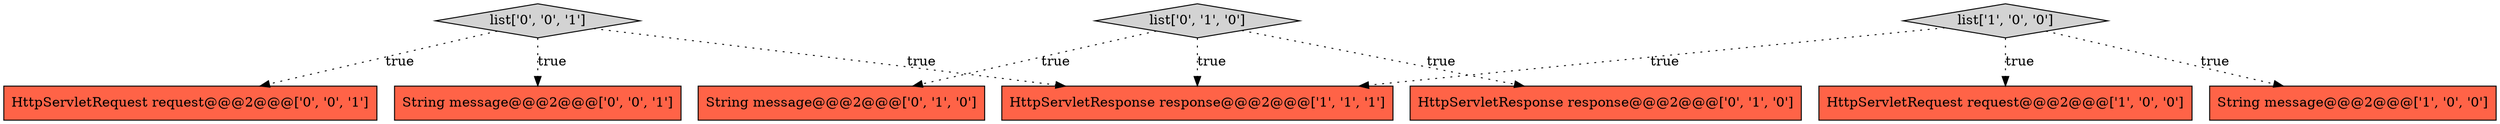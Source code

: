 digraph {
8 [style = filled, label = "HttpServletRequest request@@@2@@@['0', '0', '1']", fillcolor = tomato, shape = box image = "AAA0AAABBB3BBB"];
4 [style = filled, label = "list['0', '1', '0']", fillcolor = lightgray, shape = diamond image = "AAA0AAABBB2BBB"];
6 [style = filled, label = "HttpServletResponse response@@@2@@@['0', '1', '0']", fillcolor = tomato, shape = box image = "AAA0AAABBB2BBB"];
5 [style = filled, label = "String message@@@2@@@['0', '1', '0']", fillcolor = tomato, shape = box image = "AAA0AAABBB2BBB"];
1 [style = filled, label = "HttpServletRequest request@@@2@@@['1', '0', '0']", fillcolor = tomato, shape = box image = "AAA0AAABBB1BBB"];
7 [style = filled, label = "String message@@@2@@@['0', '0', '1']", fillcolor = tomato, shape = box image = "AAA0AAABBB3BBB"];
0 [style = filled, label = "String message@@@2@@@['1', '0', '0']", fillcolor = tomato, shape = box image = "AAA0AAABBB1BBB"];
2 [style = filled, label = "list['1', '0', '0']", fillcolor = lightgray, shape = diamond image = "AAA0AAABBB1BBB"];
9 [style = filled, label = "list['0', '0', '1']", fillcolor = lightgray, shape = diamond image = "AAA0AAABBB3BBB"];
3 [style = filled, label = "HttpServletResponse response@@@2@@@['1', '1', '1']", fillcolor = tomato, shape = box image = "AAA0AAABBB1BBB"];
4->5 [style = dotted, label="true"];
2->1 [style = dotted, label="true"];
9->3 [style = dotted, label="true"];
9->8 [style = dotted, label="true"];
2->0 [style = dotted, label="true"];
2->3 [style = dotted, label="true"];
4->6 [style = dotted, label="true"];
4->3 [style = dotted, label="true"];
9->7 [style = dotted, label="true"];
}
